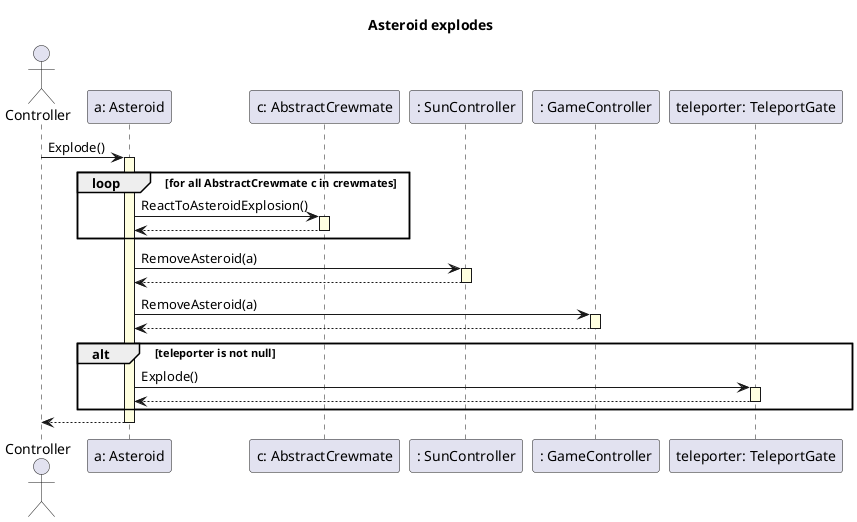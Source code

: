 @startuml
skinparam SequenceLifeLineBackgroundColor LightYellow

title "Asteroid explodes"

actor Controller as C

participant "a: Asteroid" as a
participant "c: AbstractCrewmate" as r
participant ": SunController" as sun
participant ": GameController" as game
participant "teleporter: TeleportGate" as tport

C -> a ++ : Explode()

loop for all AbstractCrewmate c in crewmates
    a -> r ++ : ReactToAsteroidExplosion()
    r --> a --
end

a -> sun ++ : RemoveAsteroid(a)
sun --> a --

a -> game ++ : RemoveAsteroid(a)
game --> a --

alt teleporter is not null

    a -> tport ++ : Explode()

    tport --> a --

end

a --> C --

@enduml